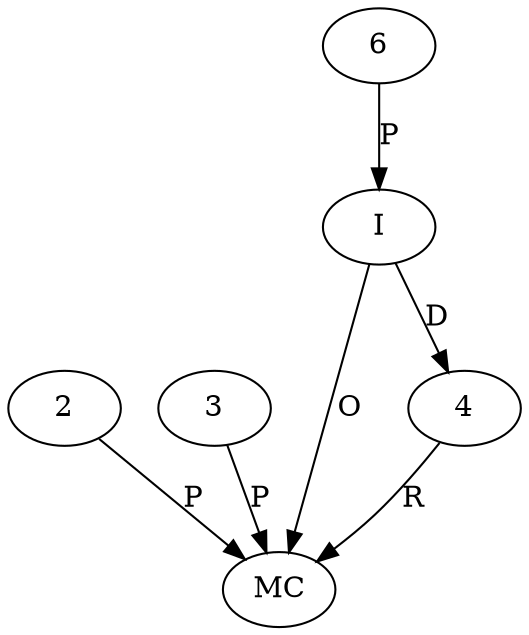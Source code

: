 digraph "AUG" {

  1 [ label="MC" s="withFieldAdded()" t="DateTime" l="380" ];
  2 [ t="int" v="0" ];
  3 [ t="int" v="0" ];
  4 [ t="DateTime" n="test" ];
  5 [ label="I" t="DateTime" l="378" ];
  6 [ t="int" v="0" ];
  2 -> 1 [ label="P" ];
  5 -> 1 [ label="O" ];
  4 -> 1 [ label="R" ];
  3 -> 1 [ label="P" ];
  5 -> 4 [ label="D" ];
  6 -> 5 [ label="P" ];
}
